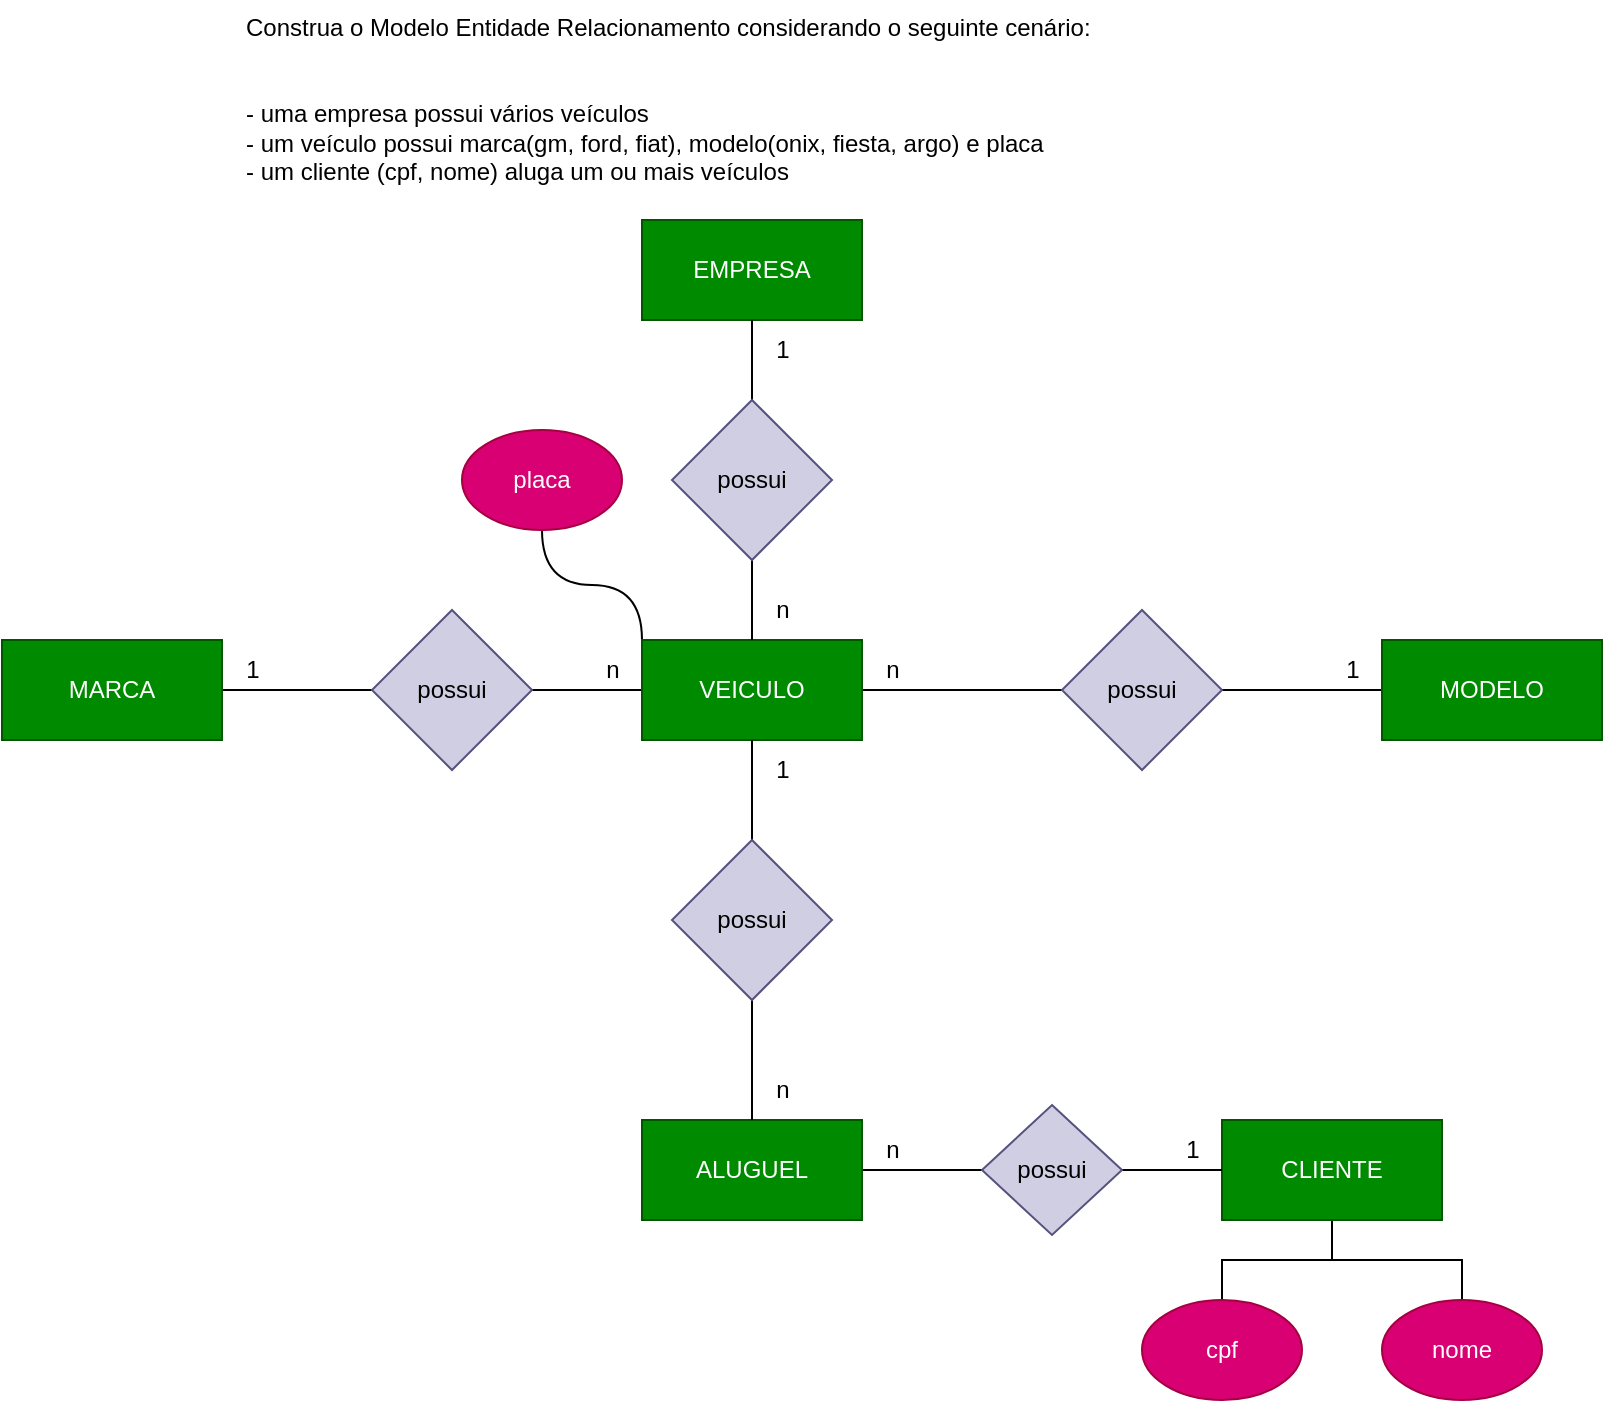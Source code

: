<mxfile version="21.6.5" type="device">
  <diagram name="Página-1" id="3KC6voFuvcbb78ZpNwO1">
    <mxGraphModel dx="1050" dy="581" grid="1" gridSize="10" guides="1" tooltips="1" connect="1" arrows="1" fold="1" page="1" pageScale="1" pageWidth="827" pageHeight="1169" math="0" shadow="0">
      <root>
        <mxCell id="0" />
        <mxCell id="1" parent="0" />
        <mxCell id="j0HFmanKZ86CUpZfYPgK-1" value="Construa o Modelo Entidade Relacionamento considerando o seguinte cenário:&#xa;&#xa;&#xa;- uma empresa possui vários veículos&#xa;- um veículo possui marca(gm, ford, fiat), modelo(onix, fiesta, argo) e placa&#xa;- um cliente (cpf, nome) aluga um ou mais veículos" style="text;whiteSpace=wrap;" parent="1" vertex="1">
          <mxGeometry x="120" y="10" width="520" height="100" as="geometry" />
        </mxCell>
        <mxCell id="j0HFmanKZ86CUpZfYPgK-2" value="EMPRESA" style="html=1;whiteSpace=wrap;fillColor=#008a00;fontColor=#ffffff;strokeColor=#005700;" parent="1" vertex="1">
          <mxGeometry x="320" y="120" width="110" height="50" as="geometry" />
        </mxCell>
        <mxCell id="0wIgEY-jTWhRI0YMsKcy-2" style="edgeStyle=orthogonalEdgeStyle;rounded=0;orthogonalLoop=1;jettySize=auto;html=1;entryX=1;entryY=0.5;entryDx=0;entryDy=0;endArrow=none;endFill=0;" edge="1" parent="1" source="j0HFmanKZ86CUpZfYPgK-3" target="0wIgEY-jTWhRI0YMsKcy-1">
          <mxGeometry relative="1" as="geometry" />
        </mxCell>
        <mxCell id="0wIgEY-jTWhRI0YMsKcy-7" style="edgeStyle=orthogonalEdgeStyle;rounded=0;orthogonalLoop=1;jettySize=auto;html=1;entryX=0;entryY=0.5;entryDx=0;entryDy=0;endArrow=none;endFill=0;" edge="1" parent="1" source="j0HFmanKZ86CUpZfYPgK-3" target="0wIgEY-jTWhRI0YMsKcy-6">
          <mxGeometry relative="1" as="geometry">
            <mxPoint x="570" y="355" as="targetPoint" />
          </mxGeometry>
        </mxCell>
        <mxCell id="0wIgEY-jTWhRI0YMsKcy-13" style="rounded=0;orthogonalLoop=1;jettySize=auto;html=1;endArrow=none;endFill=0;edgeStyle=orthogonalEdgeStyle;curved=1;exitX=0;exitY=0;exitDx=0;exitDy=0;" edge="1" parent="1" source="j0HFmanKZ86CUpZfYPgK-3" target="j0HFmanKZ86CUpZfYPgK-18">
          <mxGeometry relative="1" as="geometry" />
        </mxCell>
        <mxCell id="j0HFmanKZ86CUpZfYPgK-3" value="VEICULO" style="html=1;whiteSpace=wrap;fillColor=#008a00;fontColor=#ffffff;strokeColor=#005700;" parent="1" vertex="1">
          <mxGeometry x="320" y="330" width="110" height="50" as="geometry" />
        </mxCell>
        <mxCell id="3XRkI4Bxzjqk7wCT-Cim-2" style="edgeStyle=orthogonalEdgeStyle;rounded=0;orthogonalLoop=1;jettySize=auto;html=1;endArrow=none;endFill=0;" parent="1" source="j0HFmanKZ86CUpZfYPgK-4" target="3XRkI4Bxzjqk7wCT-Cim-1" edge="1">
          <mxGeometry relative="1" as="geometry" />
        </mxCell>
        <mxCell id="3XRkI4Bxzjqk7wCT-Cim-4" style="edgeStyle=orthogonalEdgeStyle;rounded=0;orthogonalLoop=1;jettySize=auto;html=1;endArrow=none;endFill=0;" parent="1" source="j0HFmanKZ86CUpZfYPgK-4" target="3XRkI4Bxzjqk7wCT-Cim-3" edge="1">
          <mxGeometry relative="1" as="geometry" />
        </mxCell>
        <mxCell id="j0HFmanKZ86CUpZfYPgK-4" value="CLIENTE" style="html=1;whiteSpace=wrap;fillColor=#008a00;fontColor=#ffffff;strokeColor=#005700;" parent="1" vertex="1">
          <mxGeometry x="610" y="570" width="110" height="50" as="geometry" />
        </mxCell>
        <mxCell id="0wIgEY-jTWhRI0YMsKcy-16" style="edgeStyle=orthogonalEdgeStyle;rounded=0;orthogonalLoop=1;jettySize=auto;html=1;entryX=0.5;entryY=1;entryDx=0;entryDy=0;endArrow=none;endFill=0;" edge="1" parent="1" source="j0HFmanKZ86CUpZfYPgK-5" target="j0HFmanKZ86CUpZfYPgK-2">
          <mxGeometry relative="1" as="geometry" />
        </mxCell>
        <mxCell id="0wIgEY-jTWhRI0YMsKcy-17" style="edgeStyle=orthogonalEdgeStyle;rounded=0;orthogonalLoop=1;jettySize=auto;html=1;entryX=0.5;entryY=0;entryDx=0;entryDy=0;endArrow=none;endFill=0;" edge="1" parent="1" source="j0HFmanKZ86CUpZfYPgK-5" target="j0HFmanKZ86CUpZfYPgK-3">
          <mxGeometry relative="1" as="geometry" />
        </mxCell>
        <mxCell id="j0HFmanKZ86CUpZfYPgK-5" value="possui" style="rhombus;whiteSpace=wrap;html=1;fillColor=#d0cee2;strokeColor=#56517e;" parent="1" vertex="1">
          <mxGeometry x="335" y="210" width="80" height="80" as="geometry" />
        </mxCell>
        <mxCell id="j0HFmanKZ86CUpZfYPgK-18" value="placa" style="ellipse;whiteSpace=wrap;html=1;fillColor=#d80073;fontColor=#ffffff;strokeColor=#A50040;" parent="1" vertex="1">
          <mxGeometry x="230" y="225" width="80" height="50" as="geometry" />
        </mxCell>
        <mxCell id="3XRkI4Bxzjqk7wCT-Cim-1" value="cpf" style="ellipse;whiteSpace=wrap;html=1;fillColor=#d80073;fontColor=#ffffff;strokeColor=#A50040;" parent="1" vertex="1">
          <mxGeometry x="570" y="660" width="80" height="50" as="geometry" />
        </mxCell>
        <mxCell id="3XRkI4Bxzjqk7wCT-Cim-3" value="nome" style="ellipse;whiteSpace=wrap;html=1;fillColor=#d80073;fontColor=#ffffff;strokeColor=#A50040;" parent="1" vertex="1">
          <mxGeometry x="690" y="660" width="80" height="50" as="geometry" />
        </mxCell>
        <mxCell id="0wIgEY-jTWhRI0YMsKcy-4" style="edgeStyle=orthogonalEdgeStyle;rounded=0;orthogonalLoop=1;jettySize=auto;html=1;entryX=1;entryY=0.5;entryDx=0;entryDy=0;endArrow=none;endFill=0;" edge="1" parent="1" source="0wIgEY-jTWhRI0YMsKcy-1" target="0wIgEY-jTWhRI0YMsKcy-3">
          <mxGeometry relative="1" as="geometry" />
        </mxCell>
        <mxCell id="0wIgEY-jTWhRI0YMsKcy-1" value="possui" style="rhombus;whiteSpace=wrap;html=1;fillColor=#d0cee2;strokeColor=#56517e;" vertex="1" parent="1">
          <mxGeometry x="185" y="315" width="80" height="80" as="geometry" />
        </mxCell>
        <mxCell id="0wIgEY-jTWhRI0YMsKcy-3" value="MARCA" style="html=1;whiteSpace=wrap;fillColor=#008a00;fontColor=#ffffff;strokeColor=#005700;" vertex="1" parent="1">
          <mxGeometry y="330" width="110" height="50" as="geometry" />
        </mxCell>
        <mxCell id="0wIgEY-jTWhRI0YMsKcy-9" style="edgeStyle=orthogonalEdgeStyle;rounded=0;orthogonalLoop=1;jettySize=auto;html=1;entryX=0;entryY=0.5;entryDx=0;entryDy=0;endArrow=none;endFill=0;" edge="1" parent="1" source="0wIgEY-jTWhRI0YMsKcy-6" target="0wIgEY-jTWhRI0YMsKcy-8">
          <mxGeometry relative="1" as="geometry" />
        </mxCell>
        <mxCell id="0wIgEY-jTWhRI0YMsKcy-6" value="possui" style="rhombus;whiteSpace=wrap;html=1;fillColor=#d0cee2;strokeColor=#56517e;" vertex="1" parent="1">
          <mxGeometry x="530" y="315" width="80" height="80" as="geometry" />
        </mxCell>
        <mxCell id="0wIgEY-jTWhRI0YMsKcy-8" value="MODELO" style="html=1;whiteSpace=wrap;fillColor=#008a00;fontColor=#ffffff;strokeColor=#005700;" vertex="1" parent="1">
          <mxGeometry x="690" y="330" width="110" height="50" as="geometry" />
        </mxCell>
        <mxCell id="0wIgEY-jTWhRI0YMsKcy-32" style="edgeStyle=orthogonalEdgeStyle;rounded=0;orthogonalLoop=1;jettySize=auto;html=1;entryX=0;entryY=0.5;entryDx=0;entryDy=0;endArrow=none;endFill=0;" edge="1" parent="1" source="0wIgEY-jTWhRI0YMsKcy-10" target="0wIgEY-jTWhRI0YMsKcy-31">
          <mxGeometry relative="1" as="geometry" />
        </mxCell>
        <mxCell id="0wIgEY-jTWhRI0YMsKcy-10" value="ALUGUEL" style="html=1;whiteSpace=wrap;fillColor=#008a00;fontColor=#ffffff;strokeColor=#005700;" vertex="1" parent="1">
          <mxGeometry x="320" y="570" width="110" height="50" as="geometry" />
        </mxCell>
        <mxCell id="0wIgEY-jTWhRI0YMsKcy-12" style="edgeStyle=orthogonalEdgeStyle;rounded=0;orthogonalLoop=1;jettySize=auto;html=1;exitX=0.5;exitY=1;exitDx=0;exitDy=0;" edge="1" parent="1" source="3XRkI4Bxzjqk7wCT-Cim-1" target="3XRkI4Bxzjqk7wCT-Cim-1">
          <mxGeometry relative="1" as="geometry" />
        </mxCell>
        <mxCell id="0wIgEY-jTWhRI0YMsKcy-19" value="1" style="text;html=1;align=center;verticalAlign=middle;resizable=0;points=[];autosize=1;strokeColor=none;fillColor=none;" vertex="1" parent="1">
          <mxGeometry x="375" y="170" width="30" height="30" as="geometry" />
        </mxCell>
        <mxCell id="0wIgEY-jTWhRI0YMsKcy-20" value="n" style="text;html=1;align=center;verticalAlign=middle;resizable=0;points=[];autosize=1;strokeColor=none;fillColor=none;" vertex="1" parent="1">
          <mxGeometry x="375" y="300" width="30" height="30" as="geometry" />
        </mxCell>
        <mxCell id="0wIgEY-jTWhRI0YMsKcy-21" value="1" style="text;html=1;align=center;verticalAlign=middle;resizable=0;points=[];autosize=1;strokeColor=none;fillColor=none;" vertex="1" parent="1">
          <mxGeometry x="110" y="330" width="30" height="30" as="geometry" />
        </mxCell>
        <mxCell id="0wIgEY-jTWhRI0YMsKcy-22" value="n" style="text;html=1;align=center;verticalAlign=middle;resizable=0;points=[];autosize=1;strokeColor=none;fillColor=none;" vertex="1" parent="1">
          <mxGeometry x="430" y="330" width="30" height="30" as="geometry" />
        </mxCell>
        <mxCell id="0wIgEY-jTWhRI0YMsKcy-23" value="1" style="text;html=1;align=center;verticalAlign=middle;resizable=0;points=[];autosize=1;strokeColor=none;fillColor=none;" vertex="1" parent="1">
          <mxGeometry x="660" y="330" width="30" height="30" as="geometry" />
        </mxCell>
        <mxCell id="0wIgEY-jTWhRI0YMsKcy-24" value="n" style="text;html=1;align=center;verticalAlign=middle;resizable=0;points=[];autosize=1;strokeColor=none;fillColor=none;" vertex="1" parent="1">
          <mxGeometry x="290" y="330" width="30" height="30" as="geometry" />
        </mxCell>
        <mxCell id="0wIgEY-jTWhRI0YMsKcy-26" style="edgeStyle=orthogonalEdgeStyle;rounded=0;orthogonalLoop=1;jettySize=auto;html=1;entryX=0.5;entryY=1;entryDx=0;entryDy=0;endArrow=none;endFill=0;" edge="1" parent="1" source="0wIgEY-jTWhRI0YMsKcy-25" target="j0HFmanKZ86CUpZfYPgK-3">
          <mxGeometry relative="1" as="geometry" />
        </mxCell>
        <mxCell id="0wIgEY-jTWhRI0YMsKcy-27" style="edgeStyle=orthogonalEdgeStyle;rounded=0;orthogonalLoop=1;jettySize=auto;html=1;endArrow=none;endFill=0;" edge="1" parent="1" source="0wIgEY-jTWhRI0YMsKcy-25" target="0wIgEY-jTWhRI0YMsKcy-10">
          <mxGeometry relative="1" as="geometry" />
        </mxCell>
        <mxCell id="0wIgEY-jTWhRI0YMsKcy-25" value="possui" style="rhombus;whiteSpace=wrap;html=1;fillColor=#d0cee2;strokeColor=#56517e;" vertex="1" parent="1">
          <mxGeometry x="335" y="430" width="80" height="80" as="geometry" />
        </mxCell>
        <mxCell id="0wIgEY-jTWhRI0YMsKcy-28" value="1" style="text;html=1;align=center;verticalAlign=middle;resizable=0;points=[];autosize=1;strokeColor=none;fillColor=none;" vertex="1" parent="1">
          <mxGeometry x="375" y="380" width="30" height="30" as="geometry" />
        </mxCell>
        <mxCell id="0wIgEY-jTWhRI0YMsKcy-29" value="n" style="text;html=1;align=center;verticalAlign=middle;resizable=0;points=[];autosize=1;strokeColor=none;fillColor=none;" vertex="1" parent="1">
          <mxGeometry x="375" y="540" width="30" height="30" as="geometry" />
        </mxCell>
        <mxCell id="0wIgEY-jTWhRI0YMsKcy-34" style="edgeStyle=orthogonalEdgeStyle;rounded=0;orthogonalLoop=1;jettySize=auto;html=1;entryX=0;entryY=0.5;entryDx=0;entryDy=0;endArrow=none;endFill=0;" edge="1" parent="1" source="0wIgEY-jTWhRI0YMsKcy-31" target="j0HFmanKZ86CUpZfYPgK-4">
          <mxGeometry relative="1" as="geometry" />
        </mxCell>
        <mxCell id="0wIgEY-jTWhRI0YMsKcy-31" value="possui" style="rhombus;whiteSpace=wrap;html=1;fillColor=#d0cee2;strokeColor=#56517e;" vertex="1" parent="1">
          <mxGeometry x="490" y="562.5" width="70" height="65" as="geometry" />
        </mxCell>
        <mxCell id="0wIgEY-jTWhRI0YMsKcy-35" value="n" style="text;html=1;align=center;verticalAlign=middle;resizable=0;points=[];autosize=1;strokeColor=none;fillColor=none;" vertex="1" parent="1">
          <mxGeometry x="430" y="570" width="30" height="30" as="geometry" />
        </mxCell>
        <mxCell id="0wIgEY-jTWhRI0YMsKcy-36" value="1" style="text;html=1;align=center;verticalAlign=middle;resizable=0;points=[];autosize=1;strokeColor=none;fillColor=none;" vertex="1" parent="1">
          <mxGeometry x="580" y="570" width="30" height="30" as="geometry" />
        </mxCell>
      </root>
    </mxGraphModel>
  </diagram>
</mxfile>
